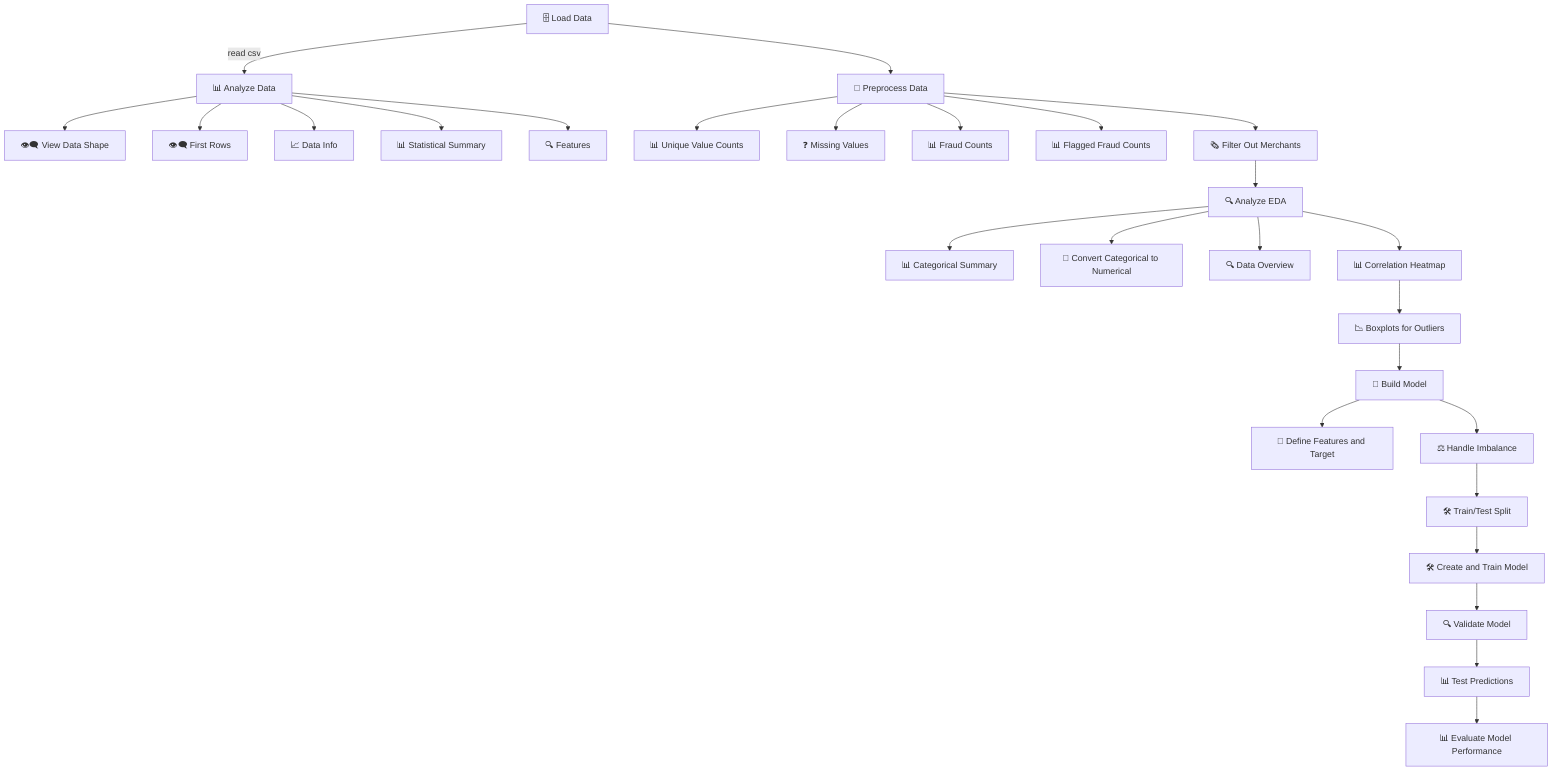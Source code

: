 graph TD;
    A["🗄️ Load Data"] -->|read csv| B["📊 Analyze Data"];
    B --> C["👁️‍🗨️ View Data Shape"];
    B --> D["👁️‍🗨️ First Rows"];
    B --> E["📈 Data Info"];
    B --> F["📊 Statistical Summary"];
    B --> G["🔍 Features"];
    A --> H["🚧 Preprocess Data"];
    H --> I["📊 Unique Value Counts"];
    H --> J["❓ Missing Values"];
    H --> K["📊 Fraud Counts"];
    H --> L["📊 Flagged Fraud Counts"];
    H --> M["🗞️ Filter Out Merchants"];
    M --> N["🔍 Analyze EDA"];
    N --> O["📊 Categorical Summary"];
    N --> P["🔁 Convert Categorical to Numerical"];
    N --> Q["🔍 Data Overview"];
    N --> R["📊 Correlation Heatmap"];
    R --> S["📉 Boxplots for Outliers"];
    S --> T["🧠 Build Model"];
    T --> U["🔑 Define Features and Target"];
    T --> V["⚖️ Handle Imbalance"];
    V --> W["🛠️ Train/Test Split"];
    W --> X["🛠️ Create and Train Model"];
    X --> Y["🔍 Validate Model"];
    Y --> Z["📊 Test Predictions"];
    Z --> AA["📊 Evaluate Model Performance"];